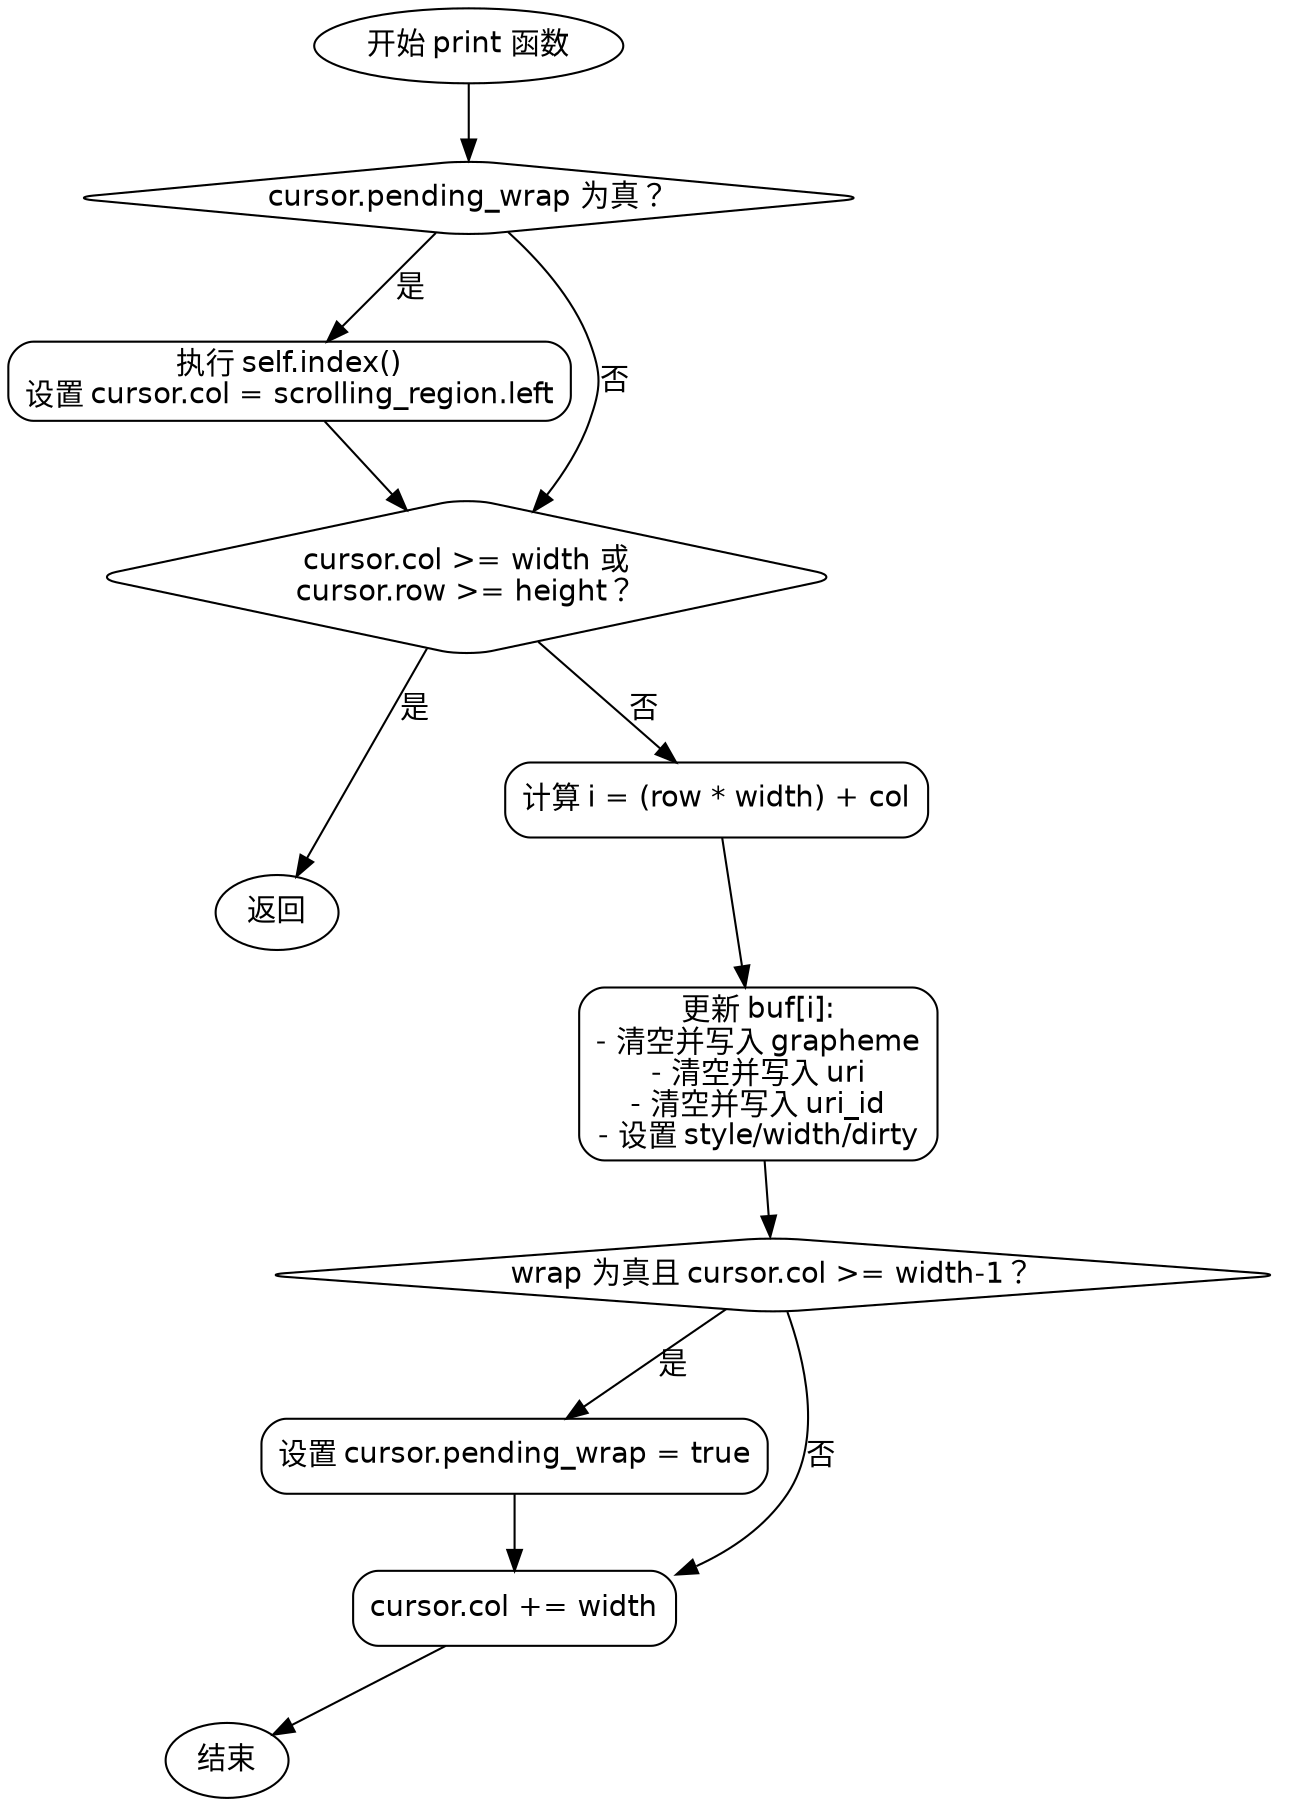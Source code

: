 
digraph flowchart {
    node [fontname="Helvetica", shape=rect, style=rounded];
    start [label="开始 print 函数", shape=ellipse];
    check_pending_wrap [label="cursor.pending_wrap 为真？", shape=diamond];
    execute_index [label="执行 self.index()\n设置 cursor.col = scrolling_region.left"];
    check_col_width [label="cursor.col >= width 或\ncursor.row >= height？", shape=diamond];
    return_early [label="返回", shape=ellipse];
    calculate_i [label="计算 i = (row * width) + col"];
    update_buf [label="更新 buf[i]:\n- 清空并写入 grapheme\n- 清空并写入 uri\n- 清空并写入 uri_id\n- 设置 style/width/dirty"];
    check_wrap [label="wrap 为真且 cursor.col >= width-1？", shape=diamond];
    set_pending_wrap [label="设置 cursor.pending_wrap = true"];
    increment_col [label="cursor.col += width"];
    end [label="结束", shape=ellipse];

    start -> check_pending_wrap;
    check_pending_wrap -> execute_index [label="是"];
    check_pending_wrap -> check_col_width [label="否"];
    execute_index -> check_col_width;
    check_col_width -> return_early [label="是"];
    check_col_width -> calculate_i [label="否"];
    calculate_i -> update_buf;
    update_buf -> check_wrap;
    check_wrap -> set_pending_wrap [label="是"];
    check_wrap -> increment_col [label="否"];
    set_pending_wrap -> increment_col;
    increment_col -> end;
    return_early -> end [style=invis]; // 保持布局整洁
}
